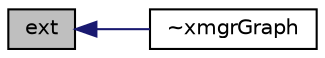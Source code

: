 digraph "ext"
{
  bgcolor="transparent";
  edge [fontname="Helvetica",fontsize="10",labelfontname="Helvetica",labelfontsize="10"];
  node [fontname="Helvetica",fontsize="10",shape=record];
  rankdir="LR";
  Node1 [label="ext",height=0.2,width=0.4,color="black", fillcolor="grey75", style="filled", fontcolor="black"];
  Node1 -> Node2 [dir="back",color="midnightblue",fontsize="10",style="solid",fontname="Helvetica"];
  Node2 [label="~xmgrGraph",height=0.2,width=0.4,color="black",URL="$a02986.html#a0eb41f866aeac1e267f13b442b21efa0",tooltip="Destructor. "];
}
